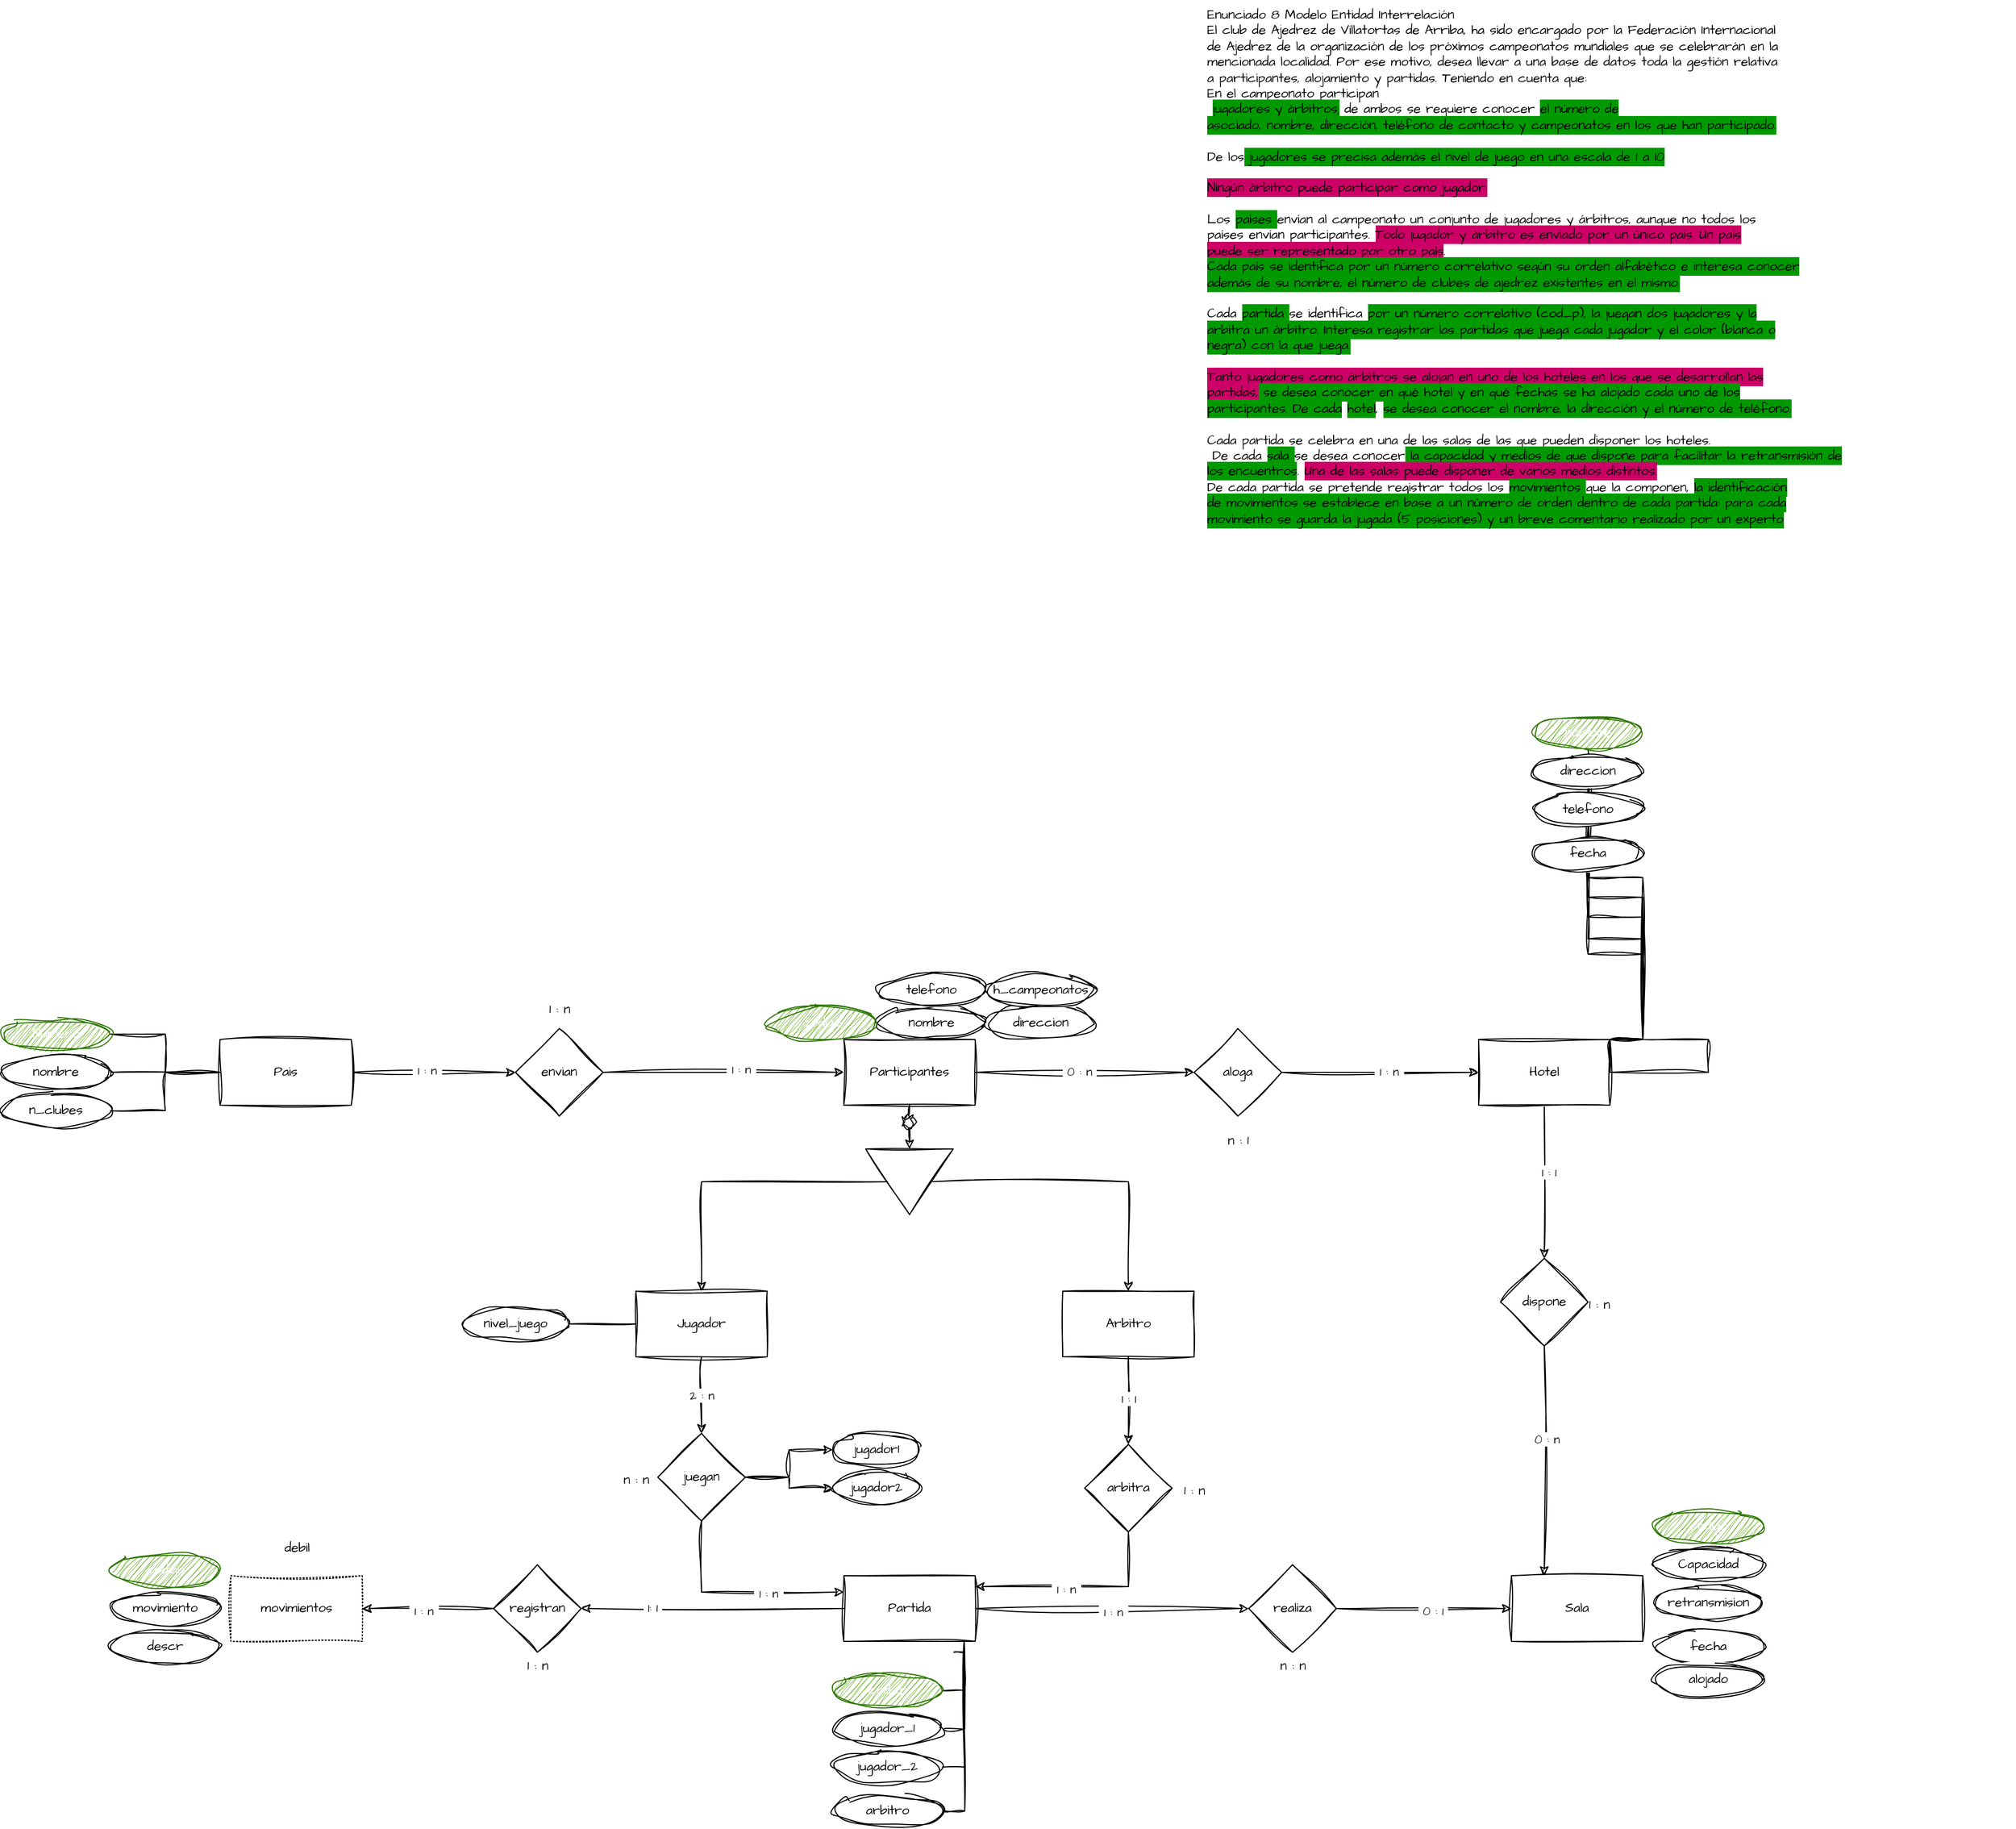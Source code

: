 <mxfile version="28.1.2">
  <diagram name="Página-1" id="__k_wkt4Hksdd-Ud1ZyF">
    <mxGraphModel dx="2078" dy="1389" grid="1" gridSize="10" guides="1" tooltips="1" connect="1" arrows="1" fold="1" page="0" pageScale="1" pageWidth="827" pageHeight="1169" math="0" shadow="0">
      <root>
        <mxCell id="0" />
        <mxCell id="1" parent="0" />
        <mxCell id="HwxczidVg_WvWzEuUcRY-1" value="Enunciado 8 Modelo Entidad Interrelación&lt;br&gt;El club de Ajedrez de Villatortas de Arriba, ha sido encargado por la Federación Internacional&lt;br&gt;de Ajedrez de la organización de los próximos campeonatos mundiales que se celebrarán en la&lt;br&gt;mencionada localidad. Por ese motivo, desea llevar a una base de datos toda la gestión relativa&lt;br&gt;a participantes, alojamiento y partidas. Teniendo en cuenta que:&lt;br&gt;En el campeonato participan&lt;div&gt;&amp;nbsp;&lt;span style=&quot;background-color: rgb(0, 153, 0);&quot;&gt;jugadores y árbitros;&lt;/span&gt; de ambos se requiere conocer &lt;span style=&quot;background-color: rgb(0, 153, 0);&quot;&gt;el número de&lt;br&gt;asociado, nombre, dirección, teléfono de contacto y campeonatos en los que han participado.&lt;/span&gt;&lt;/div&gt;&lt;div&gt;&lt;br&gt;De los&lt;span style=&quot;background-color: rgb(0, 153, 0);&quot;&gt; jugadores se precisa además el nivel de juego en una escala de 1 a 10&lt;/span&gt;&lt;/div&gt;&lt;div&gt;&lt;br&gt;&lt;span style=&quot;background-color: rgb(204, 0, 102);&quot;&gt;Ningún árbitro puede participar como jugador.&lt;/span&gt;&lt;/div&gt;&lt;div&gt;&lt;br&gt;Los &lt;span style=&quot;background-color: rgb(0, 153, 0);&quot;&gt;países &lt;/span&gt;envían al campeonato un conjunto de jugadores y árbitros, aunque no todos los&lt;br&gt;países envían participantes. &lt;span style=&quot;background-color: rgb(204, 0, 102);&quot;&gt;Todo jugador y árbitro es enviado por un único país. Un país&lt;br&gt;puede ser representado por otro país&lt;/span&gt;.&lt;br&gt;&lt;span style=&quot;background-color: rgb(0, 153, 0);&quot;&gt;Cada país se identifica por un número correlativo según su orden alfabético e interesa conocer&lt;br&gt;además de su nombre, el número de clubes de ajedrez existentes en el mismo.&lt;/span&gt;&lt;/div&gt;&lt;div&gt;&lt;br&gt;Cada &lt;span style=&quot;background-color: rgb(0, 153, 0);&quot;&gt;partida &lt;/span&gt;se identifica &lt;span style=&quot;background-color: rgb(0, 153, 0);&quot;&gt;por un número correlativo (cod_p), la juegan dos jugadores y la&lt;br&gt;arbitra un árbitro. Interesa registrar las partidas que juega cada jugador y el color (blanca o&lt;br&gt;negra) con la que juega.&lt;/span&gt;&lt;/div&gt;&lt;div&gt;&lt;br&gt;&lt;span style=&quot;background-color: rgb(204, 0, 102);&quot;&gt;Tanto jugadores como árbitros se alojan en uno de los hoteles en los que se desarrollan las&lt;br&gt;partidas,&lt;/span&gt;&lt;span style=&quot;background-color: rgb(0, 153, 0);&quot;&gt; se desea conocer en qué hotel y en qué fechas se ha alojado cada uno de los&lt;br&gt;participantes. De cada&lt;/span&gt; &lt;span style=&quot;background-color: rgb(0, 153, 0);&quot;&gt;hotel&lt;/span&gt;, &lt;span style=&quot;background-color: rgb(0, 153, 0);&quot;&gt;se desea conocer el nombre, la dirección y el número de teléfono.&lt;/span&gt;&lt;/div&gt;&lt;div&gt;&lt;br&gt;Cada partida se celebra en una de las salas de las que pueden disponer los hoteles.&lt;/div&gt;&lt;div&gt;&amp;nbsp;De cada &lt;span style=&quot;background-color: rgb(0, 153, 0);&quot;&gt;sala &lt;/span&gt;se desea conocer&lt;span style=&quot;background-color: rgb(0, 153, 0);&quot;&gt; la capacidad y medios de que dispone para facilitar la retransmisión de&lt;br&gt;los encuentros&lt;/span&gt;. &lt;span style=&quot;background-color: rgb(204, 0, 102);&quot;&gt;Una de las salas puede disponer de varios medios distintos.&lt;/span&gt;&lt;br&gt;De cada partida se pretende registrar todos los &lt;span style=&quot;background-color: rgb(0, 153, 0);&quot;&gt;movimientos &lt;/span&gt;que la componen, &lt;span style=&quot;background-color: rgb(0, 153, 0);&quot;&gt;la identificación&lt;br&gt;de movimientos se establece en base a un número de orden dentro de cada partida: para cada&lt;br&gt;movimiento se guarda la jugada (5 posiciones) y un breve comentario realizado por un experto&lt;/span&gt;&lt;/div&gt;" style="text;whiteSpace=wrap;html=1;fontFamily=Architects Daughter;fontSource=https%3A%2F%2Ffonts.googleapis.com%2Fcss%3Ffamily%3DArchitects%2BDaughter;" vertex="1" parent="1">
          <mxGeometry x="790" y="-90" width="740" height="520" as="geometry" />
        </mxCell>
        <mxCell id="HwxczidVg_WvWzEuUcRY-114" value="2 : n" style="edgeStyle=orthogonalEdgeStyle;rounded=0;sketch=1;hachureGap=4;jiggle=2;curveFitting=1;orthogonalLoop=1;jettySize=auto;html=1;fontFamily=Architects Daughter;fontSource=https%3A%2F%2Ffonts.googleapis.com%2Fcss%3Ffamily%3DArchitects%2BDaughter;" edge="1" parent="1" source="HwxczidVg_WvWzEuUcRY-3" target="HwxczidVg_WvWzEuUcRY-113">
          <mxGeometry relative="1" as="geometry" />
        </mxCell>
        <mxCell id="HwxczidVg_WvWzEuUcRY-3" value="Jugador" style="rounded=0;whiteSpace=wrap;html=1;sketch=1;hachureGap=4;jiggle=2;curveFitting=1;fontFamily=Architects Daughter;fontSource=https%3A%2F%2Ffonts.googleapis.com%2Fcss%3Ffamily%3DArchitects%2BDaughter;" vertex="1" parent="1">
          <mxGeometry x="270" y="1090" width="120" height="60" as="geometry" />
        </mxCell>
        <mxCell id="HwxczidVg_WvWzEuUcRY-15" value="nivel_juego" style="ellipse;whiteSpace=wrap;html=1;sketch=1;hachureGap=4;jiggle=2;curveFitting=1;fontFamily=Architects Daughter;fontSource=https%3A%2F%2Ffonts.googleapis.com%2Fcss%3Ffamily%3DArchitects%2BDaughter;" vertex="1" parent="1">
          <mxGeometry x="110" y="1105" width="100" height="30" as="geometry" />
        </mxCell>
        <mxCell id="HwxczidVg_WvWzEuUcRY-117" value="" style="edgeStyle=orthogonalEdgeStyle;rounded=0;sketch=1;hachureGap=4;jiggle=2;curveFitting=1;orthogonalLoop=1;jettySize=auto;html=1;fontFamily=Architects Daughter;fontSource=https%3A%2F%2Ffonts.googleapis.com%2Fcss%3Ffamily%3DArchitects%2BDaughter;" edge="1" parent="1" source="HwxczidVg_WvWzEuUcRY-17" target="HwxczidVg_WvWzEuUcRY-116">
          <mxGeometry relative="1" as="geometry" />
        </mxCell>
        <mxCell id="HwxczidVg_WvWzEuUcRY-198" value="1 : 1" style="edgeLabel;html=1;align=center;verticalAlign=middle;resizable=0;points=[];sketch=1;hachureGap=4;jiggle=2;curveFitting=1;fontFamily=Architects Daughter;fontSource=https%3A%2F%2Ffonts.googleapis.com%2Fcss%3Ffamily%3DArchitects%2BDaughter;" vertex="1" connectable="0" parent="HwxczidVg_WvWzEuUcRY-117">
          <mxGeometry x="-0.059" relative="1" as="geometry">
            <mxPoint as="offset" />
          </mxGeometry>
        </mxCell>
        <mxCell id="HwxczidVg_WvWzEuUcRY-17" value="Arbitro" style="rounded=0;whiteSpace=wrap;html=1;sketch=1;hachureGap=4;jiggle=2;curveFitting=1;fontFamily=Architects Daughter;fontSource=https%3A%2F%2Ffonts.googleapis.com%2Fcss%3Ffamily%3DArchitects%2BDaughter;" vertex="1" parent="1">
          <mxGeometry x="660" y="1090" width="120" height="60" as="geometry" />
        </mxCell>
        <mxCell id="HwxczidVg_WvWzEuUcRY-21" value="nombre" style="ellipse;whiteSpace=wrap;html=1;sketch=1;hachureGap=4;jiggle=2;curveFitting=1;fontFamily=Architects Daughter;fontSource=https%3A%2F%2Ffonts.googleapis.com%2Fcss%3Ffamily%3DArchitects%2BDaughter;" vertex="1" parent="1">
          <mxGeometry x="490" y="830" width="100" height="30" as="geometry" />
        </mxCell>
        <mxCell id="HwxczidVg_WvWzEuUcRY-23" value="direccion" style="ellipse;whiteSpace=wrap;html=1;sketch=1;hachureGap=4;jiggle=2;curveFitting=1;fontFamily=Architects Daughter;fontSource=https%3A%2F%2Ffonts.googleapis.com%2Fcss%3Ffamily%3DArchitects%2BDaughter;" vertex="1" parent="1">
          <mxGeometry x="590" y="830" width="100" height="30" as="geometry" />
        </mxCell>
        <mxCell id="HwxczidVg_WvWzEuUcRY-25" value="telefono" style="ellipse;whiteSpace=wrap;html=1;sketch=1;hachureGap=4;jiggle=2;curveFitting=1;fontFamily=Architects Daughter;fontSource=https%3A%2F%2Ffonts.googleapis.com%2Fcss%3Ffamily%3DArchitects%2BDaughter;" vertex="1" parent="1">
          <mxGeometry x="490" y="800" width="100" height="30" as="geometry" />
        </mxCell>
        <mxCell id="HwxczidVg_WvWzEuUcRY-109" value="" style="edgeStyle=orthogonalEdgeStyle;rounded=0;sketch=1;hachureGap=4;jiggle=2;curveFitting=1;orthogonalLoop=1;jettySize=auto;html=1;fontFamily=Architects Daughter;fontSource=https%3A%2F%2Ffonts.googleapis.com%2Fcss%3Ffamily%3DArchitects%2BDaughter;" edge="1" parent="1" source="HwxczidVg_WvWzEuUcRY-30" target="HwxczidVg_WvWzEuUcRY-108">
          <mxGeometry relative="1" as="geometry" />
        </mxCell>
        <mxCell id="HwxczidVg_WvWzEuUcRY-190" value="&amp;nbsp;1 : n&amp;nbsp;" style="edgeLabel;html=1;align=center;verticalAlign=middle;resizable=0;points=[];sketch=1;hachureGap=4;jiggle=2;curveFitting=1;fontFamily=Architects Daughter;fontSource=https%3A%2F%2Ffonts.googleapis.com%2Fcss%3Ffamily%3DArchitects%2BDaughter;" vertex="1" connectable="0" parent="HwxczidVg_WvWzEuUcRY-109">
          <mxGeometry x="-0.078" y="2" relative="1" as="geometry">
            <mxPoint as="offset" />
          </mxGeometry>
        </mxCell>
        <mxCell id="HwxczidVg_WvWzEuUcRY-30" value="Pais" style="rounded=0;whiteSpace=wrap;html=1;sketch=1;hachureGap=4;jiggle=2;curveFitting=1;fontFamily=Architects Daughter;fontSource=https%3A%2F%2Ffonts.googleapis.com%2Fcss%3Ffamily%3DArchitects%2BDaughter;" vertex="1" parent="1">
          <mxGeometry x="-110" y="860" width="120" height="60" as="geometry" />
        </mxCell>
        <mxCell id="HwxczidVg_WvWzEuUcRY-31" style="edgeStyle=orthogonalEdgeStyle;rounded=0;sketch=1;hachureGap=4;jiggle=2;curveFitting=1;orthogonalLoop=1;jettySize=auto;html=1;entryX=0;entryY=0.5;entryDx=0;entryDy=0;fontFamily=Architects Daughter;fontSource=https%3A%2F%2Ffonts.googleapis.com%2Fcss%3Ffamily%3DArchitects%2BDaughter;endArrow=none;endFill=0;" edge="1" parent="1" source="HwxczidVg_WvWzEuUcRY-32" target="HwxczidVg_WvWzEuUcRY-30">
          <mxGeometry relative="1" as="geometry" />
        </mxCell>
        <mxCell id="HwxczidVg_WvWzEuUcRY-32" value="Numero" style="ellipse;whiteSpace=wrap;html=1;sketch=1;hachureGap=4;jiggle=2;curveFitting=1;fontFamily=Architects Daughter;fontSource=https%3A%2F%2Ffonts.googleapis.com%2Fcss%3Ffamily%3DArchitects%2BDaughter;fillColor=#60a917;fontColor=#ffffff;strokeColor=#2D7600;" vertex="1" parent="1">
          <mxGeometry x="-310" y="840" width="100" height="30" as="geometry" />
        </mxCell>
        <mxCell id="HwxczidVg_WvWzEuUcRY-33" style="edgeStyle=orthogonalEdgeStyle;rounded=0;sketch=1;hachureGap=4;jiggle=2;curveFitting=1;orthogonalLoop=1;jettySize=auto;html=1;entryX=0;entryY=0.5;entryDx=0;entryDy=0;fontFamily=Architects Daughter;fontSource=https%3A%2F%2Ffonts.googleapis.com%2Fcss%3Ffamily%3DArchitects%2BDaughter;endArrow=none;endFill=0;" edge="1" parent="1" source="HwxczidVg_WvWzEuUcRY-34" target="HwxczidVg_WvWzEuUcRY-30">
          <mxGeometry relative="1" as="geometry" />
        </mxCell>
        <mxCell id="HwxczidVg_WvWzEuUcRY-34" value="nombre" style="ellipse;whiteSpace=wrap;html=1;sketch=1;hachureGap=4;jiggle=2;curveFitting=1;fontFamily=Architects Daughter;fontSource=https%3A%2F%2Ffonts.googleapis.com%2Fcss%3Ffamily%3DArchitects%2BDaughter;" vertex="1" parent="1">
          <mxGeometry x="-310" y="875" width="100" height="30" as="geometry" />
        </mxCell>
        <mxCell id="HwxczidVg_WvWzEuUcRY-35" style="edgeStyle=orthogonalEdgeStyle;rounded=0;sketch=1;hachureGap=4;jiggle=2;curveFitting=1;orthogonalLoop=1;jettySize=auto;html=1;entryX=0;entryY=0.5;entryDx=0;entryDy=0;fontFamily=Architects Daughter;fontSource=https%3A%2F%2Ffonts.googleapis.com%2Fcss%3Ffamily%3DArchitects%2BDaughter;endArrow=none;endFill=0;" edge="1" parent="1" source="HwxczidVg_WvWzEuUcRY-36" target="HwxczidVg_WvWzEuUcRY-30">
          <mxGeometry relative="1" as="geometry" />
        </mxCell>
        <mxCell id="HwxczidVg_WvWzEuUcRY-36" value="n_clubes" style="ellipse;whiteSpace=wrap;html=1;sketch=1;hachureGap=4;jiggle=2;curveFitting=1;fontFamily=Architects Daughter;fontSource=https%3A%2F%2Ffonts.googleapis.com%2Fcss%3Ffamily%3DArchitects%2BDaughter;" vertex="1" parent="1">
          <mxGeometry x="-310" y="910" width="100" height="30" as="geometry" />
        </mxCell>
        <mxCell id="HwxczidVg_WvWzEuUcRY-177" value="" style="edgeStyle=orthogonalEdgeStyle;rounded=0;sketch=1;hachureGap=4;jiggle=2;curveFitting=1;orthogonalLoop=1;jettySize=auto;html=1;fontFamily=Architects Daughter;fontSource=https%3A%2F%2Ffonts.googleapis.com%2Fcss%3Ffamily%3DArchitects%2BDaughter;" edge="1" parent="1" source="HwxczidVg_WvWzEuUcRY-41" target="HwxczidVg_WvWzEuUcRY-176">
          <mxGeometry relative="1" as="geometry" />
        </mxCell>
        <mxCell id="HwxczidVg_WvWzEuUcRY-212" value="&amp;nbsp;1: 1&amp;nbsp;" style="edgeLabel;html=1;align=center;verticalAlign=middle;resizable=0;points=[];sketch=1;hachureGap=4;jiggle=2;curveFitting=1;fontFamily=Architects Daughter;fontSource=https%3A%2F%2Ffonts.googleapis.com%2Fcss%3Ffamily%3DArchitects%2BDaughter;" vertex="1" connectable="0" parent="HwxczidVg_WvWzEuUcRY-177">
          <mxGeometry x="0.464" y="-1" relative="1" as="geometry">
            <mxPoint as="offset" />
          </mxGeometry>
        </mxCell>
        <mxCell id="HwxczidVg_WvWzEuUcRY-180" value="" style="edgeStyle=orthogonalEdgeStyle;rounded=0;sketch=1;hachureGap=4;jiggle=2;curveFitting=1;orthogonalLoop=1;jettySize=auto;html=1;fontFamily=Architects Daughter;fontSource=https%3A%2F%2Ffonts.googleapis.com%2Fcss%3Ffamily%3DArchitects%2BDaughter;" edge="1" parent="1" source="HwxczidVg_WvWzEuUcRY-41" target="HwxczidVg_WvWzEuUcRY-179">
          <mxGeometry relative="1" as="geometry" />
        </mxCell>
        <mxCell id="HwxczidVg_WvWzEuUcRY-205" value="&amp;nbsp;1 : n&amp;nbsp;" style="edgeLabel;html=1;align=center;verticalAlign=middle;resizable=0;points=[];sketch=1;hachureGap=4;jiggle=2;curveFitting=1;fontFamily=Architects Daughter;fontSource=https%3A%2F%2Ffonts.googleapis.com%2Fcss%3Ffamily%3DArchitects%2BDaughter;" vertex="1" connectable="0" parent="HwxczidVg_WvWzEuUcRY-180">
          <mxGeometry x="0.009" y="-3" relative="1" as="geometry">
            <mxPoint as="offset" />
          </mxGeometry>
        </mxCell>
        <mxCell id="HwxczidVg_WvWzEuUcRY-41" value="Partida" style="rounded=0;whiteSpace=wrap;html=1;sketch=1;hachureGap=4;jiggle=2;curveFitting=1;fontFamily=Architects Daughter;fontSource=https%3A%2F%2Ffonts.googleapis.com%2Fcss%3Ffamily%3DArchitects%2BDaughter;" vertex="1" parent="1">
          <mxGeometry x="460" y="1350" width="120" height="60" as="geometry" />
        </mxCell>
        <mxCell id="HwxczidVg_WvWzEuUcRY-42" style="edgeStyle=orthogonalEdgeStyle;rounded=0;sketch=1;hachureGap=4;jiggle=2;curveFitting=1;orthogonalLoop=1;jettySize=auto;html=1;fontFamily=Architects Daughter;fontSource=https%3A%2F%2Ffonts.googleapis.com%2Fcss%3Ffamily%3DArchitects%2BDaughter;endArrow=none;endFill=0;" edge="1" parent="1" source="HwxczidVg_WvWzEuUcRY-43">
          <mxGeometry relative="1" as="geometry">
            <mxPoint x="560" y="1420" as="targetPoint" />
          </mxGeometry>
        </mxCell>
        <mxCell id="HwxczidVg_WvWzEuUcRY-43" value="cod_p" style="ellipse;whiteSpace=wrap;html=1;sketch=1;hachureGap=4;jiggle=2;curveFitting=1;fontFamily=Architects Daughter;fontSource=https%3A%2F%2Ffonts.googleapis.com%2Fcss%3Ffamily%3DArchitects%2BDaughter;fillColor=#60a917;fontColor=#ffffff;strokeColor=#2D7600;" vertex="1" parent="1">
          <mxGeometry x="450" y="1440" width="100" height="30" as="geometry" />
        </mxCell>
        <mxCell id="HwxczidVg_WvWzEuUcRY-44" style="edgeStyle=orthogonalEdgeStyle;rounded=0;sketch=1;hachureGap=4;jiggle=2;curveFitting=1;orthogonalLoop=1;jettySize=auto;html=1;fontFamily=Architects Daughter;fontSource=https%3A%2F%2Ffonts.googleapis.com%2Fcss%3Ffamily%3DArchitects%2BDaughter;endArrow=none;endFill=0;" edge="1" parent="1" source="HwxczidVg_WvWzEuUcRY-45">
          <mxGeometry relative="1" as="geometry">
            <mxPoint x="570" y="1410" as="targetPoint" />
          </mxGeometry>
        </mxCell>
        <mxCell id="HwxczidVg_WvWzEuUcRY-45" value="jugador_1" style="ellipse;whiteSpace=wrap;html=1;sketch=1;hachureGap=4;jiggle=2;curveFitting=1;fontFamily=Architects Daughter;fontSource=https%3A%2F%2Ffonts.googleapis.com%2Fcss%3Ffamily%3DArchitects%2BDaughter;" vertex="1" parent="1">
          <mxGeometry x="450" y="1475" width="100" height="30" as="geometry" />
        </mxCell>
        <mxCell id="HwxczidVg_WvWzEuUcRY-46" style="edgeStyle=orthogonalEdgeStyle;rounded=0;sketch=1;hachureGap=4;jiggle=2;curveFitting=1;orthogonalLoop=1;jettySize=auto;html=1;fontFamily=Architects Daughter;fontSource=https%3A%2F%2Ffonts.googleapis.com%2Fcss%3Ffamily%3DArchitects%2BDaughter;endArrow=none;endFill=0;" edge="1" parent="1" source="HwxczidVg_WvWzEuUcRY-47">
          <mxGeometry relative="1" as="geometry">
            <mxPoint x="570" y="1410" as="targetPoint" />
          </mxGeometry>
        </mxCell>
        <mxCell id="HwxczidVg_WvWzEuUcRY-47" value="jugador_2" style="ellipse;whiteSpace=wrap;html=1;sketch=1;hachureGap=4;jiggle=2;curveFitting=1;fontFamily=Architects Daughter;fontSource=https%3A%2F%2Ffonts.googleapis.com%2Fcss%3Ffamily%3DArchitects%2BDaughter;" vertex="1" parent="1">
          <mxGeometry x="450" y="1510" width="100" height="30" as="geometry" />
        </mxCell>
        <mxCell id="HwxczidVg_WvWzEuUcRY-119" style="edgeStyle=orthogonalEdgeStyle;rounded=0;sketch=1;hachureGap=4;jiggle=2;curveFitting=1;orthogonalLoop=1;jettySize=auto;html=1;fontFamily=Architects Daughter;fontSource=https%3A%2F%2Ffonts.googleapis.com%2Fcss%3Ffamily%3DArchitects%2BDaughter;endArrow=none;endFill=0;" edge="1" parent="1" source="HwxczidVg_WvWzEuUcRY-49">
          <mxGeometry relative="1" as="geometry">
            <mxPoint x="570" y="1410" as="targetPoint" />
          </mxGeometry>
        </mxCell>
        <mxCell id="HwxczidVg_WvWzEuUcRY-49" value="arbitro" style="ellipse;whiteSpace=wrap;html=1;sketch=1;hachureGap=4;jiggle=2;curveFitting=1;fontFamily=Architects Daughter;fontSource=https%3A%2F%2Ffonts.googleapis.com%2Fcss%3Ffamily%3DArchitects%2BDaughter;" vertex="1" parent="1">
          <mxGeometry x="450" y="1550" width="100" height="30" as="geometry" />
        </mxCell>
        <mxCell id="HwxczidVg_WvWzEuUcRY-183" value="" style="edgeStyle=orthogonalEdgeStyle;rounded=0;sketch=1;hachureGap=4;jiggle=2;curveFitting=1;orthogonalLoop=1;jettySize=auto;html=1;fontFamily=Architects Daughter;fontSource=https%3A%2F%2Ffonts.googleapis.com%2Fcss%3Ffamily%3DArchitects%2BDaughter;" edge="1" parent="1" source="HwxczidVg_WvWzEuUcRY-54" target="HwxczidVg_WvWzEuUcRY-182">
          <mxGeometry relative="1" as="geometry" />
        </mxCell>
        <mxCell id="HwxczidVg_WvWzEuUcRY-208" value="1 : 1" style="edgeLabel;html=1;align=center;verticalAlign=middle;resizable=0;points=[];sketch=1;hachureGap=4;jiggle=2;curveFitting=1;fontFamily=Architects Daughter;fontSource=https%3A%2F%2Ffonts.googleapis.com%2Fcss%3Ffamily%3DArchitects%2BDaughter;" vertex="1" connectable="0" parent="HwxczidVg_WvWzEuUcRY-183">
          <mxGeometry x="-0.126" y="4" relative="1" as="geometry">
            <mxPoint as="offset" />
          </mxGeometry>
        </mxCell>
        <mxCell id="HwxczidVg_WvWzEuUcRY-54" value="Hotel" style="rounded=0;whiteSpace=wrap;html=1;sketch=1;hachureGap=4;jiggle=2;curveFitting=1;fontFamily=Architects Daughter;fontSource=https%3A%2F%2Ffonts.googleapis.com%2Fcss%3Ffamily%3DArchitects%2BDaughter;" vertex="1" parent="1">
          <mxGeometry x="1040" y="860" width="120" height="60" as="geometry" />
        </mxCell>
        <mxCell id="HwxczidVg_WvWzEuUcRY-55" style="edgeStyle=orthogonalEdgeStyle;rounded=0;sketch=1;hachureGap=4;jiggle=2;curveFitting=1;orthogonalLoop=1;jettySize=auto;html=1;fontFamily=Architects Daughter;fontSource=https%3A%2F%2Ffonts.googleapis.com%2Fcss%3Ffamily%3DArchitects%2BDaughter;endArrow=none;endFill=0;" edge="1" parent="1" source="HwxczidVg_WvWzEuUcRY-56" target="HwxczidVg_WvWzEuUcRY-54">
          <mxGeometry relative="1" as="geometry">
            <mxPoint x="1220" y="900" as="targetPoint" />
            <Array as="points">
              <mxPoint x="1140" y="712" />
              <mxPoint x="1190" y="712" />
              <mxPoint x="1190" y="860" />
            </Array>
          </mxGeometry>
        </mxCell>
        <mxCell id="HwxczidVg_WvWzEuUcRY-56" value="nombre" style="ellipse;whiteSpace=wrap;html=1;sketch=1;hachureGap=4;jiggle=2;curveFitting=1;fontFamily=Architects Daughter;fontSource=https%3A%2F%2Ffonts.googleapis.com%2Fcss%3Ffamily%3DArchitects%2BDaughter;fillColor=#60a917;fontColor=#ffffff;strokeColor=#2D7600;" vertex="1" parent="1">
          <mxGeometry x="1090" y="565" width="100" height="30" as="geometry" />
        </mxCell>
        <mxCell id="HwxczidVg_WvWzEuUcRY-57" style="edgeStyle=orthogonalEdgeStyle;rounded=0;sketch=1;hachureGap=4;jiggle=2;curveFitting=1;orthogonalLoop=1;jettySize=auto;html=1;entryX=1;entryY=0.5;entryDx=0;entryDy=0;fontFamily=Architects Daughter;fontSource=https%3A%2F%2Ffonts.googleapis.com%2Fcss%3Ffamily%3DArchitects%2BDaughter;endArrow=none;endFill=0;" edge="1" parent="1" source="HwxczidVg_WvWzEuUcRY-58" target="HwxczidVg_WvWzEuUcRY-54">
          <mxGeometry relative="1" as="geometry">
            <Array as="points">
              <mxPoint x="1140" y="730" />
              <mxPoint x="1190" y="730" />
              <mxPoint x="1190" y="860" />
            </Array>
          </mxGeometry>
        </mxCell>
        <mxCell id="HwxczidVg_WvWzEuUcRY-58" value="direccion" style="ellipse;whiteSpace=wrap;html=1;sketch=1;hachureGap=4;jiggle=2;curveFitting=1;fontFamily=Architects Daughter;fontSource=https%3A%2F%2Ffonts.googleapis.com%2Fcss%3Ffamily%3DArchitects%2BDaughter;" vertex="1" parent="1">
          <mxGeometry x="1090" y="600" width="100" height="30" as="geometry" />
        </mxCell>
        <mxCell id="HwxczidVg_WvWzEuUcRY-59" style="edgeStyle=orthogonalEdgeStyle;rounded=0;sketch=1;hachureGap=4;jiggle=2;curveFitting=1;orthogonalLoop=1;jettySize=auto;html=1;fontFamily=Architects Daughter;fontSource=https%3A%2F%2Ffonts.googleapis.com%2Fcss%3Ffamily%3DArchitects%2BDaughter;endArrow=none;endFill=0;" edge="1" parent="1" source="HwxczidVg_WvWzEuUcRY-60">
          <mxGeometry relative="1" as="geometry">
            <mxPoint x="1160" y="860" as="targetPoint" />
            <Array as="points">
              <mxPoint x="1140" y="748" />
              <mxPoint x="1190" y="748" />
              <mxPoint x="1190" y="860" />
            </Array>
          </mxGeometry>
        </mxCell>
        <mxCell id="HwxczidVg_WvWzEuUcRY-60" value="telefono" style="ellipse;whiteSpace=wrap;html=1;sketch=1;hachureGap=4;jiggle=2;curveFitting=1;fontFamily=Architects Daughter;fontSource=https%3A%2F%2Ffonts.googleapis.com%2Fcss%3Ffamily%3DArchitects%2BDaughter;" vertex="1" parent="1">
          <mxGeometry x="1090" y="635" width="100" height="30" as="geometry" />
        </mxCell>
        <mxCell id="HwxczidVg_WvWzEuUcRY-61" style="edgeStyle=orthogonalEdgeStyle;rounded=0;sketch=1;hachureGap=4;jiggle=2;curveFitting=1;orthogonalLoop=1;jettySize=auto;html=1;entryX=1;entryY=0.5;entryDx=0;entryDy=0;fontFamily=Architects Daughter;fontSource=https%3A%2F%2Ffonts.googleapis.com%2Fcss%3Ffamily%3DArchitects%2BDaughter;endArrow=none;endFill=0;" edge="1" parent="1" source="HwxczidVg_WvWzEuUcRY-62" target="HwxczidVg_WvWzEuUcRY-54">
          <mxGeometry relative="1" as="geometry">
            <Array as="points">
              <mxPoint x="1140" y="768" />
              <mxPoint x="1190" y="768" />
              <mxPoint x="1190" y="860" />
            </Array>
          </mxGeometry>
        </mxCell>
        <mxCell id="HwxczidVg_WvWzEuUcRY-62" value="fecha" style="ellipse;whiteSpace=wrap;html=1;sketch=1;hachureGap=4;jiggle=2;curveFitting=1;fontFamily=Architects Daughter;fontSource=https%3A%2F%2Ffonts.googleapis.com%2Fcss%3Ffamily%3DArchitects%2BDaughter;" vertex="1" parent="1">
          <mxGeometry x="1090" y="675" width="100" height="30" as="geometry" />
        </mxCell>
        <mxCell id="HwxczidVg_WvWzEuUcRY-64" style="edgeStyle=orthogonalEdgeStyle;rounded=0;sketch=1;hachureGap=4;jiggle=2;curveFitting=1;orthogonalLoop=1;jettySize=auto;html=1;fontFamily=Architects Daughter;fontSource=https%3A%2F%2Ffonts.googleapis.com%2Fcss%3Ffamily%3DArchitects%2BDaughter;endArrow=none;endFill=0;entryX=1;entryY=0.5;entryDx=0;entryDy=0;" edge="1" parent="1" target="HwxczidVg_WvWzEuUcRY-54">
          <mxGeometry relative="1" as="geometry">
            <mxPoint x="1140" y="735" as="sourcePoint" />
            <mxPoint x="1160" y="860" as="targetPoint" />
            <Array as="points">
              <mxPoint x="1140" y="782" />
              <mxPoint x="1190" y="782" />
              <mxPoint x="1190" y="860" />
              <mxPoint x="1250" y="860" />
            </Array>
          </mxGeometry>
        </mxCell>
        <mxCell id="HwxczidVg_WvWzEuUcRY-86" style="edgeStyle=orthogonalEdgeStyle;rounded=0;sketch=1;hachureGap=4;jiggle=2;curveFitting=1;orthogonalLoop=1;jettySize=auto;html=1;entryX=0;entryY=0.5;entryDx=0;entryDy=0;fontFamily=Architects Daughter;fontSource=https%3A%2F%2Ffonts.googleapis.com%2Fcss%3Ffamily%3DArchitects%2BDaughter;endArrow=none;endFill=0;exitX=1;exitY=0.5;exitDx=0;exitDy=0;" edge="1" parent="1" source="HwxczidVg_WvWzEuUcRY-15" target="HwxczidVg_WvWzEuUcRY-3">
          <mxGeometry relative="1" as="geometry">
            <mxPoint x="340" y="1195" as="sourcePoint" />
          </mxGeometry>
        </mxCell>
        <mxCell id="HwxczidVg_WvWzEuUcRY-93" value="" style="edgeStyle=orthogonalEdgeStyle;rounded=0;sketch=1;hachureGap=4;jiggle=2;curveFitting=1;orthogonalLoop=1;jettySize=auto;html=1;fontFamily=Architects Daughter;fontSource=https%3A%2F%2Ffonts.googleapis.com%2Fcss%3Ffamily%3DArchitects%2BDaughter;entryX=0;entryY=0.5;entryDx=0;entryDy=0;" edge="1" parent="1" source="HwxczidVg_WvWzEuUcRY-91" target="HwxczidVg_WvWzEuUcRY-94">
          <mxGeometry relative="1" as="geometry">
            <mxPoint x="520.0" y="951.716" as="targetPoint" />
          </mxGeometry>
        </mxCell>
        <mxCell id="HwxczidVg_WvWzEuUcRY-123" style="edgeStyle=orthogonalEdgeStyle;rounded=0;sketch=1;hachureGap=4;jiggle=2;curveFitting=1;orthogonalLoop=1;jettySize=auto;html=1;fontFamily=Architects Daughter;fontSource=https%3A%2F%2Ffonts.googleapis.com%2Fcss%3Ffamily%3DArchitects%2BDaughter;entryX=0;entryY=0.5;entryDx=0;entryDy=0;" edge="1" parent="1" source="HwxczidVg_WvWzEuUcRY-91" target="HwxczidVg_WvWzEuUcRY-124">
          <mxGeometry relative="1" as="geometry">
            <mxPoint x="760" y="890" as="targetPoint" />
          </mxGeometry>
        </mxCell>
        <mxCell id="HwxczidVg_WvWzEuUcRY-201" value="&amp;nbsp;0 : n&amp;nbsp;" style="edgeLabel;html=1;align=center;verticalAlign=middle;resizable=0;points=[];sketch=1;hachureGap=4;jiggle=2;curveFitting=1;fontFamily=Architects Daughter;fontSource=https%3A%2F%2Ffonts.googleapis.com%2Fcss%3Ffamily%3DArchitects%2BDaughter;" vertex="1" connectable="0" parent="HwxczidVg_WvWzEuUcRY-123">
          <mxGeometry x="-0.052" y="1" relative="1" as="geometry">
            <mxPoint as="offset" />
          </mxGeometry>
        </mxCell>
        <mxCell id="HwxczidVg_WvWzEuUcRY-91" value="Participantes" style="rounded=0;whiteSpace=wrap;html=1;sketch=1;hachureGap=4;jiggle=2;curveFitting=1;fontFamily=Architects Daughter;fontSource=https%3A%2F%2Ffonts.googleapis.com%2Fcss%3Ffamily%3DArchitects%2BDaughter;" vertex="1" parent="1">
          <mxGeometry x="460" y="860" width="120" height="60" as="geometry" />
        </mxCell>
        <mxCell id="HwxczidVg_WvWzEuUcRY-95" style="edgeStyle=orthogonalEdgeStyle;rounded=0;sketch=1;hachureGap=4;jiggle=2;curveFitting=1;orthogonalLoop=1;jettySize=auto;html=1;entryX=0.5;entryY=0;entryDx=0;entryDy=0;fontFamily=Architects Daughter;fontSource=https%3A%2F%2Ffonts.googleapis.com%2Fcss%3Ffamily%3DArchitects%2BDaughter;" edge="1" parent="1" source="HwxczidVg_WvWzEuUcRY-94" target="HwxczidVg_WvWzEuUcRY-3">
          <mxGeometry relative="1" as="geometry" />
        </mxCell>
        <mxCell id="HwxczidVg_WvWzEuUcRY-99" style="edgeStyle=orthogonalEdgeStyle;rounded=0;sketch=1;hachureGap=4;jiggle=2;curveFitting=1;orthogonalLoop=1;jettySize=auto;html=1;entryX=0.5;entryY=0;entryDx=0;entryDy=0;fontFamily=Architects Daughter;fontSource=https%3A%2F%2Ffonts.googleapis.com%2Fcss%3Ffamily%3DArchitects%2BDaughter;" edge="1" parent="1" source="HwxczidVg_WvWzEuUcRY-94" target="HwxczidVg_WvWzEuUcRY-17">
          <mxGeometry relative="1" as="geometry" />
        </mxCell>
        <mxCell id="HwxczidVg_WvWzEuUcRY-94" value="" style="triangle;whiteSpace=wrap;html=1;sketch=1;hachureGap=4;jiggle=2;curveFitting=1;fontFamily=Architects Daughter;fontSource=https%3A%2F%2Ffonts.googleapis.com%2Fcss%3Ffamily%3DArchitects%2BDaughter;rotation=90;" vertex="1" parent="1">
          <mxGeometry x="490" y="950" width="60" height="80" as="geometry" />
        </mxCell>
        <mxCell id="HwxczidVg_WvWzEuUcRY-97" value="codigo" style="ellipse;whiteSpace=wrap;html=1;sketch=1;hachureGap=4;jiggle=2;curveFitting=1;fontFamily=Architects Daughter;fontSource=https%3A%2F%2Ffonts.googleapis.com%2Fcss%3Ffamily%3DArchitects%2BDaughter;fillColor=#60a917;fontColor=#ffffff;strokeColor=#2D7600;" vertex="1" parent="1">
          <mxGeometry x="390" y="830" width="100" height="30" as="geometry" />
        </mxCell>
        <mxCell id="HwxczidVg_WvWzEuUcRY-98" value="h_campeonatos" style="ellipse;whiteSpace=wrap;html=1;sketch=1;hachureGap=4;jiggle=2;curveFitting=1;fontFamily=Architects Daughter;fontSource=https%3A%2F%2Ffonts.googleapis.com%2Fcss%3Ffamily%3DArchitects%2BDaughter;" vertex="1" parent="1">
          <mxGeometry x="590" y="800" width="100" height="30" as="geometry" />
        </mxCell>
        <mxCell id="HwxczidVg_WvWzEuUcRY-100" value="" style="ellipse;whiteSpace=wrap;html=1;aspect=fixed;sketch=1;hachureGap=4;jiggle=2;curveFitting=1;fontFamily=Architects Daughter;fontSource=https%3A%2F%2Ffonts.googleapis.com%2Fcss%3Ffamily%3DArchitects%2BDaughter;" vertex="1" parent="1">
          <mxGeometry x="514" y="930" width="10" height="10" as="geometry" />
        </mxCell>
        <mxCell id="HwxczidVg_WvWzEuUcRY-110" style="edgeStyle=orthogonalEdgeStyle;rounded=0;sketch=1;hachureGap=4;jiggle=2;curveFitting=1;orthogonalLoop=1;jettySize=auto;html=1;entryX=0;entryY=0.5;entryDx=0;entryDy=0;fontFamily=Architects Daughter;fontSource=https%3A%2F%2Ffonts.googleapis.com%2Fcss%3Ffamily%3DArchitects%2BDaughter;" edge="1" parent="1" source="HwxczidVg_WvWzEuUcRY-108" target="HwxczidVg_WvWzEuUcRY-91">
          <mxGeometry relative="1" as="geometry" />
        </mxCell>
        <mxCell id="HwxczidVg_WvWzEuUcRY-214" value="&amp;nbsp;1 : n&amp;nbsp;" style="edgeLabel;html=1;align=center;verticalAlign=middle;resizable=0;points=[];sketch=1;hachureGap=4;jiggle=2;curveFitting=1;fontFamily=Architects Daughter;fontSource=https%3A%2F%2Ffonts.googleapis.com%2Fcss%3Ffamily%3DArchitects%2BDaughter;" vertex="1" connectable="0" parent="HwxczidVg_WvWzEuUcRY-110">
          <mxGeometry x="0.139" y="3" relative="1" as="geometry">
            <mxPoint as="offset" />
          </mxGeometry>
        </mxCell>
        <mxCell id="HwxczidVg_WvWzEuUcRY-108" value="envian" style="rhombus;whiteSpace=wrap;html=1;fontFamily=Architects Daughter;rounded=0;sketch=1;hachureGap=4;jiggle=2;curveFitting=1;fontSource=https%3A%2F%2Ffonts.googleapis.com%2Fcss%3Ffamily%3DArchitects%2BDaughter;" vertex="1" parent="1">
          <mxGeometry x="160" y="850" width="80" height="80" as="geometry" />
        </mxCell>
        <mxCell id="HwxczidVg_WvWzEuUcRY-156" style="edgeStyle=orthogonalEdgeStyle;rounded=0;sketch=1;hachureGap=4;jiggle=2;curveFitting=1;orthogonalLoop=1;jettySize=auto;html=1;entryX=0;entryY=0.25;entryDx=0;entryDy=0;fontFamily=Architects Daughter;fontSource=https%3A%2F%2Ffonts.googleapis.com%2Fcss%3Ffamily%3DArchitects%2BDaughter;" edge="1" parent="1" source="HwxczidVg_WvWzEuUcRY-113" target="HwxczidVg_WvWzEuUcRY-41">
          <mxGeometry relative="1" as="geometry">
            <Array as="points">
              <mxPoint x="330" y="1365" />
            </Array>
          </mxGeometry>
        </mxCell>
        <mxCell id="HwxczidVg_WvWzEuUcRY-215" value="&amp;nbsp;1 : n&amp;nbsp;" style="edgeLabel;html=1;align=center;verticalAlign=middle;resizable=0;points=[];sketch=1;hachureGap=4;jiggle=2;curveFitting=1;fontFamily=Architects Daughter;fontSource=https%3A%2F%2Ffonts.googleapis.com%2Fcss%3Ffamily%3DArchitects%2BDaughter;" vertex="1" connectable="0" parent="HwxczidVg_WvWzEuUcRY-156">
          <mxGeometry x="0.285" y="-1" relative="1" as="geometry">
            <mxPoint as="offset" />
          </mxGeometry>
        </mxCell>
        <mxCell id="HwxczidVg_WvWzEuUcRY-186" value="" style="edgeStyle=orthogonalEdgeStyle;rounded=0;sketch=1;hachureGap=4;jiggle=2;curveFitting=1;orthogonalLoop=1;jettySize=auto;html=1;fontFamily=Architects Daughter;fontSource=https%3A%2F%2Ffonts.googleapis.com%2Fcss%3Ffamily%3DArchitects%2BDaughter;" edge="1" parent="1" source="HwxczidVg_WvWzEuUcRY-113" target="HwxczidVg_WvWzEuUcRY-185">
          <mxGeometry relative="1" as="geometry" />
        </mxCell>
        <mxCell id="HwxczidVg_WvWzEuUcRY-188" style="edgeStyle=orthogonalEdgeStyle;rounded=0;sketch=1;hachureGap=4;jiggle=2;curveFitting=1;orthogonalLoop=1;jettySize=auto;html=1;exitX=1;exitY=0.5;exitDx=0;exitDy=0;entryX=0;entryY=0.5;entryDx=0;entryDy=0;fontFamily=Architects Daughter;fontSource=https%3A%2F%2Ffonts.googleapis.com%2Fcss%3Ffamily%3DArchitects%2BDaughter;" edge="1" parent="1" source="HwxczidVg_WvWzEuUcRY-113" target="HwxczidVg_WvWzEuUcRY-187">
          <mxGeometry relative="1" as="geometry" />
        </mxCell>
        <mxCell id="HwxczidVg_WvWzEuUcRY-113" value="juegan" style="rhombus;whiteSpace=wrap;html=1;fontFamily=Architects Daughter;rounded=0;sketch=1;hachureGap=4;jiggle=2;curveFitting=1;fontSource=https%3A%2F%2Ffonts.googleapis.com%2Fcss%3Ffamily%3DArchitects%2BDaughter;" vertex="1" parent="1">
          <mxGeometry x="290" y="1220" width="80" height="80" as="geometry" />
        </mxCell>
        <mxCell id="HwxczidVg_WvWzEuUcRY-158" style="edgeStyle=orthogonalEdgeStyle;rounded=0;sketch=1;hachureGap=4;jiggle=2;curveFitting=1;orthogonalLoop=1;jettySize=auto;html=1;fontFamily=Architects Daughter;fontSource=https%3A%2F%2Ffonts.googleapis.com%2Fcss%3Ffamily%3DArchitects%2BDaughter;" edge="1" parent="1" source="HwxczidVg_WvWzEuUcRY-116">
          <mxGeometry relative="1" as="geometry">
            <mxPoint x="580" y="1360" as="targetPoint" />
            <Array as="points">
              <mxPoint x="720" y="1360" />
              <mxPoint x="580" y="1360" />
            </Array>
          </mxGeometry>
        </mxCell>
        <mxCell id="HwxczidVg_WvWzEuUcRY-197" value="&amp;nbsp;1 : n&amp;nbsp;" style="edgeLabel;html=1;align=center;verticalAlign=middle;resizable=0;points=[];sketch=1;hachureGap=4;jiggle=2;curveFitting=1;fontFamily=Architects Daughter;fontSource=https%3A%2F%2Ffonts.googleapis.com%2Fcss%3Ffamily%3DArchitects%2BDaughter;" vertex="1" connectable="0" parent="HwxczidVg_WvWzEuUcRY-158">
          <mxGeometry x="0.125" y="2" relative="1" as="geometry">
            <mxPoint as="offset" />
          </mxGeometry>
        </mxCell>
        <mxCell id="HwxczidVg_WvWzEuUcRY-116" value="arbitra" style="rhombus;whiteSpace=wrap;html=1;fontFamily=Architects Daughter;rounded=0;sketch=1;hachureGap=4;jiggle=2;curveFitting=1;fontSource=https%3A%2F%2Ffonts.googleapis.com%2Fcss%3Ffamily%3DArchitects%2BDaughter;" vertex="1" parent="1">
          <mxGeometry x="680" y="1230" width="80" height="80" as="geometry" />
        </mxCell>
        <mxCell id="HwxczidVg_WvWzEuUcRY-125" style="edgeStyle=orthogonalEdgeStyle;rounded=0;sketch=1;hachureGap=4;jiggle=2;curveFitting=1;orthogonalLoop=1;jettySize=auto;html=1;entryX=0;entryY=0.5;entryDx=0;entryDy=0;fontFamily=Architects Daughter;fontSource=https%3A%2F%2Ffonts.googleapis.com%2Fcss%3Ffamily%3DArchitects%2BDaughter;" edge="1" parent="1" source="HwxczidVg_WvWzEuUcRY-124" target="HwxczidVg_WvWzEuUcRY-54">
          <mxGeometry relative="1" as="geometry" />
        </mxCell>
        <mxCell id="HwxczidVg_WvWzEuUcRY-200" value="&amp;nbsp;1 : n&amp;nbsp;" style="edgeLabel;html=1;align=center;verticalAlign=middle;resizable=0;points=[];sketch=1;hachureGap=4;jiggle=2;curveFitting=1;fontFamily=Architects Daughter;fontSource=https%3A%2F%2Ffonts.googleapis.com%2Fcss%3Ffamily%3DArchitects%2BDaughter;" vertex="1" connectable="0" parent="HwxczidVg_WvWzEuUcRY-125">
          <mxGeometry x="0.088" y="1" relative="1" as="geometry">
            <mxPoint as="offset" />
          </mxGeometry>
        </mxCell>
        <mxCell id="HwxczidVg_WvWzEuUcRY-124" value="aloga" style="rhombus;whiteSpace=wrap;html=1;sketch=1;hachureGap=4;jiggle=2;curveFitting=1;fontFamily=Architects Daughter;fontSource=https%3A%2F%2Ffonts.googleapis.com%2Fcss%3Ffamily%3DArchitects%2BDaughter;" vertex="1" parent="1">
          <mxGeometry x="780" y="850" width="80" height="80" as="geometry" />
        </mxCell>
        <mxCell id="HwxczidVg_WvWzEuUcRY-126" value="Sala" style="rounded=0;whiteSpace=wrap;html=1;sketch=1;hachureGap=4;jiggle=2;curveFitting=1;fontFamily=Architects Daughter;fontSource=https%3A%2F%2Ffonts.googleapis.com%2Fcss%3Ffamily%3DArchitects%2BDaughter;" vertex="1" parent="1">
          <mxGeometry x="1070" y="1350" width="120" height="60" as="geometry" />
        </mxCell>
        <mxCell id="HwxczidVg_WvWzEuUcRY-128" value="codigo" style="ellipse;whiteSpace=wrap;html=1;sketch=1;hachureGap=4;jiggle=2;curveFitting=1;fontFamily=Architects Daughter;fontSource=https%3A%2F%2Ffonts.googleapis.com%2Fcss%3Ffamily%3DArchitects%2BDaughter;fillColor=#60a917;fontColor=#ffffff;strokeColor=#2D7600;" vertex="1" parent="1">
          <mxGeometry x="1200" y="1290" width="100" height="30" as="geometry" />
        </mxCell>
        <mxCell id="HwxczidVg_WvWzEuUcRY-130" value="Capacidad" style="ellipse;whiteSpace=wrap;html=1;sketch=1;hachureGap=4;jiggle=2;curveFitting=1;fontFamily=Architects Daughter;fontSource=https%3A%2F%2Ffonts.googleapis.com%2Fcss%3Ffamily%3DArchitects%2BDaughter;" vertex="1" parent="1">
          <mxGeometry x="1200" y="1325" width="100" height="30" as="geometry" />
        </mxCell>
        <mxCell id="HwxczidVg_WvWzEuUcRY-132" value="retransmision" style="ellipse;whiteSpace=wrap;html=1;sketch=1;hachureGap=4;jiggle=2;curveFitting=1;fontFamily=Architects Daughter;fontSource=https%3A%2F%2Ffonts.googleapis.com%2Fcss%3Ffamily%3DArchitects%2BDaughter;" vertex="1" parent="1">
          <mxGeometry x="1200" y="1360" width="100" height="30" as="geometry" />
        </mxCell>
        <mxCell id="HwxczidVg_WvWzEuUcRY-134" value="fecha" style="ellipse;whiteSpace=wrap;html=1;sketch=1;hachureGap=4;jiggle=2;curveFitting=1;fontFamily=Architects Daughter;fontSource=https%3A%2F%2Ffonts.googleapis.com%2Fcss%3Ffamily%3DArchitects%2BDaughter;" vertex="1" parent="1">
          <mxGeometry x="1200" y="1400" width="100" height="30" as="geometry" />
        </mxCell>
        <mxCell id="HwxczidVg_WvWzEuUcRY-136" value="alojado" style="ellipse;whiteSpace=wrap;html=1;sketch=1;hachureGap=4;jiggle=2;curveFitting=1;fontFamily=Architects Daughter;fontSource=https%3A%2F%2Ffonts.googleapis.com%2Fcss%3Ffamily%3DArchitects%2BDaughter;" vertex="1" parent="1">
          <mxGeometry x="1200" y="1430" width="100" height="30" as="geometry" />
        </mxCell>
        <mxCell id="HwxczidVg_WvWzEuUcRY-169" value="movimientos" style="rounded=0;whiteSpace=wrap;html=1;sketch=1;hachureGap=4;jiggle=2;curveFitting=1;fontFamily=Architects Daughter;fontSource=https%3A%2F%2Ffonts.googleapis.com%2Fcss%3Ffamily%3DArchitects%2BDaughter;gradientColor=none;dashed=1;dashPattern=1 2;" vertex="1" parent="1">
          <mxGeometry x="-100" y="1350" width="120" height="60" as="geometry" />
        </mxCell>
        <mxCell id="HwxczidVg_WvWzEuUcRY-170" value="codigo" style="ellipse;whiteSpace=wrap;html=1;sketch=1;hachureGap=4;jiggle=2;curveFitting=1;fontFamily=Architects Daughter;fontSource=https%3A%2F%2Ffonts.googleapis.com%2Fcss%3Ffamily%3DArchitects%2BDaughter;fillColor=#60a917;fontColor=#ffffff;strokeColor=#2D7600;" vertex="1" parent="1">
          <mxGeometry x="-210" y="1330" width="100" height="30" as="geometry" />
        </mxCell>
        <mxCell id="HwxczidVg_WvWzEuUcRY-171" value="movimiento" style="ellipse;whiteSpace=wrap;html=1;sketch=1;hachureGap=4;jiggle=2;curveFitting=1;fontFamily=Architects Daughter;fontSource=https%3A%2F%2Ffonts.googleapis.com%2Fcss%3Ffamily%3DArchitects%2BDaughter;" vertex="1" parent="1">
          <mxGeometry x="-210" y="1365" width="100" height="30" as="geometry" />
        </mxCell>
        <mxCell id="HwxczidVg_WvWzEuUcRY-172" value="descr" style="ellipse;whiteSpace=wrap;html=1;sketch=1;hachureGap=4;jiggle=2;curveFitting=1;fontFamily=Architects Daughter;fontSource=https%3A%2F%2Ffonts.googleapis.com%2Fcss%3Ffamily%3DArchitects%2BDaughter;" vertex="1" parent="1">
          <mxGeometry x="-210" y="1400" width="100" height="30" as="geometry" />
        </mxCell>
        <mxCell id="HwxczidVg_WvWzEuUcRY-173" value="debil" style="text;html=1;align=center;verticalAlign=middle;resizable=0;points=[];autosize=1;strokeColor=none;fillColor=none;fontFamily=Architects Daughter;fontSource=https%3A%2F%2Ffonts.googleapis.com%2Fcss%3Ffamily%3DArchitects%2BDaughter;" vertex="1" parent="1">
          <mxGeometry x="-65" y="1310" width="50" height="30" as="geometry" />
        </mxCell>
        <mxCell id="HwxczidVg_WvWzEuUcRY-178" style="edgeStyle=orthogonalEdgeStyle;rounded=0;sketch=1;hachureGap=4;jiggle=2;curveFitting=1;orthogonalLoop=1;jettySize=auto;html=1;fontFamily=Architects Daughter;fontSource=https%3A%2F%2Ffonts.googleapis.com%2Fcss%3Ffamily%3DArchitects%2BDaughter;" edge="1" parent="1" source="HwxczidVg_WvWzEuUcRY-176" target="HwxczidVg_WvWzEuUcRY-169">
          <mxGeometry relative="1" as="geometry" />
        </mxCell>
        <mxCell id="HwxczidVg_WvWzEuUcRY-211" value="&amp;nbsp;1 : n&amp;nbsp;" style="edgeLabel;html=1;align=center;verticalAlign=middle;resizable=0;points=[];sketch=1;hachureGap=4;jiggle=2;curveFitting=1;fontFamily=Architects Daughter;fontSource=https%3A%2F%2Ffonts.googleapis.com%2Fcss%3Ffamily%3DArchitects%2BDaughter;" vertex="1" connectable="0" parent="HwxczidVg_WvWzEuUcRY-178">
          <mxGeometry x="0.072" y="2" relative="1" as="geometry">
            <mxPoint as="offset" />
          </mxGeometry>
        </mxCell>
        <mxCell id="HwxczidVg_WvWzEuUcRY-176" value="registran" style="rhombus;whiteSpace=wrap;html=1;fontFamily=Architects Daughter;rounded=0;sketch=1;hachureGap=4;jiggle=2;curveFitting=1;fontSource=https%3A%2F%2Ffonts.googleapis.com%2Fcss%3Ffamily%3DArchitects%2BDaughter;" vertex="1" parent="1">
          <mxGeometry x="140" y="1340" width="80" height="80" as="geometry" />
        </mxCell>
        <mxCell id="HwxczidVg_WvWzEuUcRY-181" style="edgeStyle=orthogonalEdgeStyle;rounded=0;sketch=1;hachureGap=4;jiggle=2;curveFitting=1;orthogonalLoop=1;jettySize=auto;html=1;fontFamily=Architects Daughter;fontSource=https%3A%2F%2Ffonts.googleapis.com%2Fcss%3Ffamily%3DArchitects%2BDaughter;" edge="1" parent="1" source="HwxczidVg_WvWzEuUcRY-179" target="HwxczidVg_WvWzEuUcRY-126">
          <mxGeometry relative="1" as="geometry" />
        </mxCell>
        <mxCell id="HwxczidVg_WvWzEuUcRY-216" value="&amp;nbsp;0 : 1&amp;nbsp;" style="edgeLabel;html=1;align=center;verticalAlign=middle;resizable=0;points=[];sketch=1;hachureGap=4;jiggle=2;curveFitting=1;fontFamily=Architects Daughter;fontSource=https%3A%2F%2Ffonts.googleapis.com%2Fcss%3Ffamily%3DArchitects%2BDaughter;" vertex="1" connectable="0" parent="HwxczidVg_WvWzEuUcRY-181">
          <mxGeometry x="0.098" y="-2" relative="1" as="geometry">
            <mxPoint as="offset" />
          </mxGeometry>
        </mxCell>
        <mxCell id="HwxczidVg_WvWzEuUcRY-179" value="realiza" style="rhombus;whiteSpace=wrap;html=1;fontFamily=Architects Daughter;rounded=0;sketch=1;hachureGap=4;jiggle=2;curveFitting=1;fontSource=https%3A%2F%2Ffonts.googleapis.com%2Fcss%3Ffamily%3DArchitects%2BDaughter;" vertex="1" parent="1">
          <mxGeometry x="830" y="1340" width="80" height="80" as="geometry" />
        </mxCell>
        <mxCell id="HwxczidVg_WvWzEuUcRY-184" style="edgeStyle=orthogonalEdgeStyle;rounded=0;sketch=1;hachureGap=4;jiggle=2;curveFitting=1;orthogonalLoop=1;jettySize=auto;html=1;entryX=0.25;entryY=0;entryDx=0;entryDy=0;fontFamily=Architects Daughter;fontSource=https%3A%2F%2Ffonts.googleapis.com%2Fcss%3Ffamily%3DArchitects%2BDaughter;" edge="1" parent="1" source="HwxczidVg_WvWzEuUcRY-182" target="HwxczidVg_WvWzEuUcRY-126">
          <mxGeometry relative="1" as="geometry" />
        </mxCell>
        <mxCell id="HwxczidVg_WvWzEuUcRY-207" value="&amp;nbsp;0 : n" style="edgeLabel;html=1;align=center;verticalAlign=middle;resizable=0;points=[];sketch=1;hachureGap=4;jiggle=2;curveFitting=1;fontFamily=Architects Daughter;fontSource=https%3A%2F%2Ffonts.googleapis.com%2Fcss%3Ffamily%3DArchitects%2BDaughter;" vertex="1" connectable="0" parent="HwxczidVg_WvWzEuUcRY-184">
          <mxGeometry x="-0.194" relative="1" as="geometry">
            <mxPoint as="offset" />
          </mxGeometry>
        </mxCell>
        <mxCell id="HwxczidVg_WvWzEuUcRY-182" value="dispone" style="rhombus;whiteSpace=wrap;html=1;fontFamily=Architects Daughter;rounded=0;sketch=1;hachureGap=4;jiggle=2;curveFitting=1;fontSource=https%3A%2F%2Ffonts.googleapis.com%2Fcss%3Ffamily%3DArchitects%2BDaughter;" vertex="1" parent="1">
          <mxGeometry x="1060" y="1060" width="80" height="80" as="geometry" />
        </mxCell>
        <mxCell id="HwxczidVg_WvWzEuUcRY-185" value="jugador1" style="ellipse;whiteSpace=wrap;html=1;fontFamily=Architects Daughter;rounded=0;sketch=1;hachureGap=4;jiggle=2;curveFitting=1;fontSource=https%3A%2F%2Ffonts.googleapis.com%2Fcss%3Ffamily%3DArchitects%2BDaughter;" vertex="1" parent="1">
          <mxGeometry x="450" y="1220" width="80" height="30" as="geometry" />
        </mxCell>
        <mxCell id="HwxczidVg_WvWzEuUcRY-187" value="jugador2" style="ellipse;whiteSpace=wrap;html=1;fontFamily=Architects Daughter;rounded=0;sketch=1;hachureGap=4;jiggle=2;curveFitting=1;fontSource=https%3A%2F%2Ffonts.googleapis.com%2Fcss%3Ffamily%3DArchitects%2BDaughter;" vertex="1" parent="1">
          <mxGeometry x="450" y="1255" width="80" height="30" as="geometry" />
        </mxCell>
        <mxCell id="HwxczidVg_WvWzEuUcRY-191" value="1 : n" style="text;html=1;align=center;verticalAlign=middle;resizable=0;points=[];autosize=1;strokeColor=none;fillColor=none;fontFamily=Architects Daughter;fontSource=https%3A%2F%2Ffonts.googleapis.com%2Fcss%3Ffamily%3DArchitects%2BDaughter;" vertex="1" parent="1">
          <mxGeometry x="180" y="818" width="40" height="30" as="geometry" />
        </mxCell>
        <mxCell id="HwxczidVg_WvWzEuUcRY-194" value="n : n" style="text;html=1;align=center;verticalAlign=middle;resizable=0;points=[];autosize=1;strokeColor=none;fillColor=none;fontFamily=Architects Daughter;fontSource=https%3A%2F%2Ffonts.googleapis.com%2Fcss%3Ffamily%3DArchitects%2BDaughter;" vertex="1" parent="1">
          <mxGeometry x="245" y="1248" width="50" height="30" as="geometry" />
        </mxCell>
        <mxCell id="HwxczidVg_WvWzEuUcRY-199" value="1 : n" style="text;html=1;align=center;verticalAlign=middle;resizable=0;points=[];autosize=1;strokeColor=none;fillColor=none;fontFamily=Architects Daughter;fontSource=https%3A%2F%2Ffonts.googleapis.com%2Fcss%3Ffamily%3DArchitects%2BDaughter;" vertex="1" parent="1">
          <mxGeometry x="760" y="1258" width="40" height="30" as="geometry" />
        </mxCell>
        <mxCell id="HwxczidVg_WvWzEuUcRY-202" value="n : 1" style="text;html=1;align=center;verticalAlign=middle;resizable=0;points=[];autosize=1;strokeColor=none;fillColor=none;fontFamily=Architects Daughter;fontSource=https%3A%2F%2Ffonts.googleapis.com%2Fcss%3Ffamily%3DArchitects%2BDaughter;" vertex="1" parent="1">
          <mxGeometry x="800" y="938" width="40" height="30" as="geometry" />
        </mxCell>
        <mxCell id="HwxczidVg_WvWzEuUcRY-206" value="n : n" style="text;html=1;align=center;verticalAlign=middle;resizable=0;points=[];autosize=1;strokeColor=none;fillColor=none;fontFamily=Architects Daughter;fontSource=https%3A%2F%2Ffonts.googleapis.com%2Fcss%3Ffamily%3DArchitects%2BDaughter;" vertex="1" parent="1">
          <mxGeometry x="845" y="1418" width="50" height="30" as="geometry" />
        </mxCell>
        <mxCell id="HwxczidVg_WvWzEuUcRY-209" value="1 : n" style="text;html=1;align=center;verticalAlign=middle;resizable=0;points=[];autosize=1;strokeColor=none;fillColor=none;fontFamily=Architects Daughter;fontSource=https%3A%2F%2Ffonts.googleapis.com%2Fcss%3Ffamily%3DArchitects%2BDaughter;" vertex="1" parent="1">
          <mxGeometry x="1130" y="1088" width="40" height="30" as="geometry" />
        </mxCell>
        <mxCell id="HwxczidVg_WvWzEuUcRY-217" value="1 : n" style="text;html=1;align=center;verticalAlign=middle;resizable=0;points=[];autosize=1;strokeColor=none;fillColor=none;fontFamily=Architects Daughter;fontSource=https%3A%2F%2Ffonts.googleapis.com%2Fcss%3Ffamily%3DArchitects%2BDaughter;" vertex="1" parent="1">
          <mxGeometry x="160" y="1418" width="40" height="30" as="geometry" />
        </mxCell>
      </root>
    </mxGraphModel>
  </diagram>
</mxfile>
